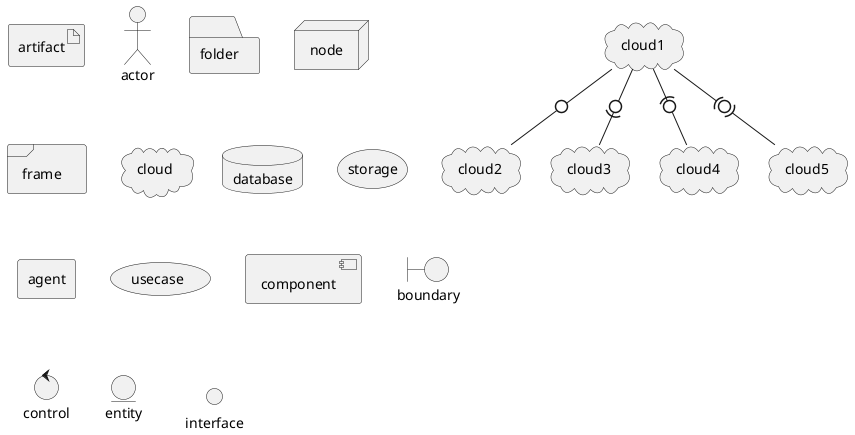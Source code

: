 @startuml

artifact artifact
actor actor
folder folder
node node
frame frame
cloud cloud
database database
storage storage
agent agent
usecase usecase
component component
boundary boundary
control control
entity entity
interface interface

cloud cloud1
cloud cloud2
cloud cloud3
cloud cloud4
cloud cloud5
cloud1 -0- cloud2
cloud1 -0)- cloud3
cloud1 -(0- cloud4
cloud1 -(0)- cloud5

@enduml
